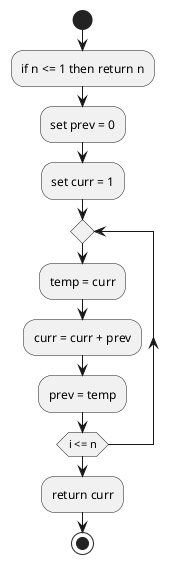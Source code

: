 @startuml
start
:if n <= 1 then return n;
:set prev = 0;
:set curr = 1;
repeat
  :temp = curr;
  :curr = curr + prev;
  :prev = temp;
repeat while (i <= n)
:return curr;
stop
@enduml
